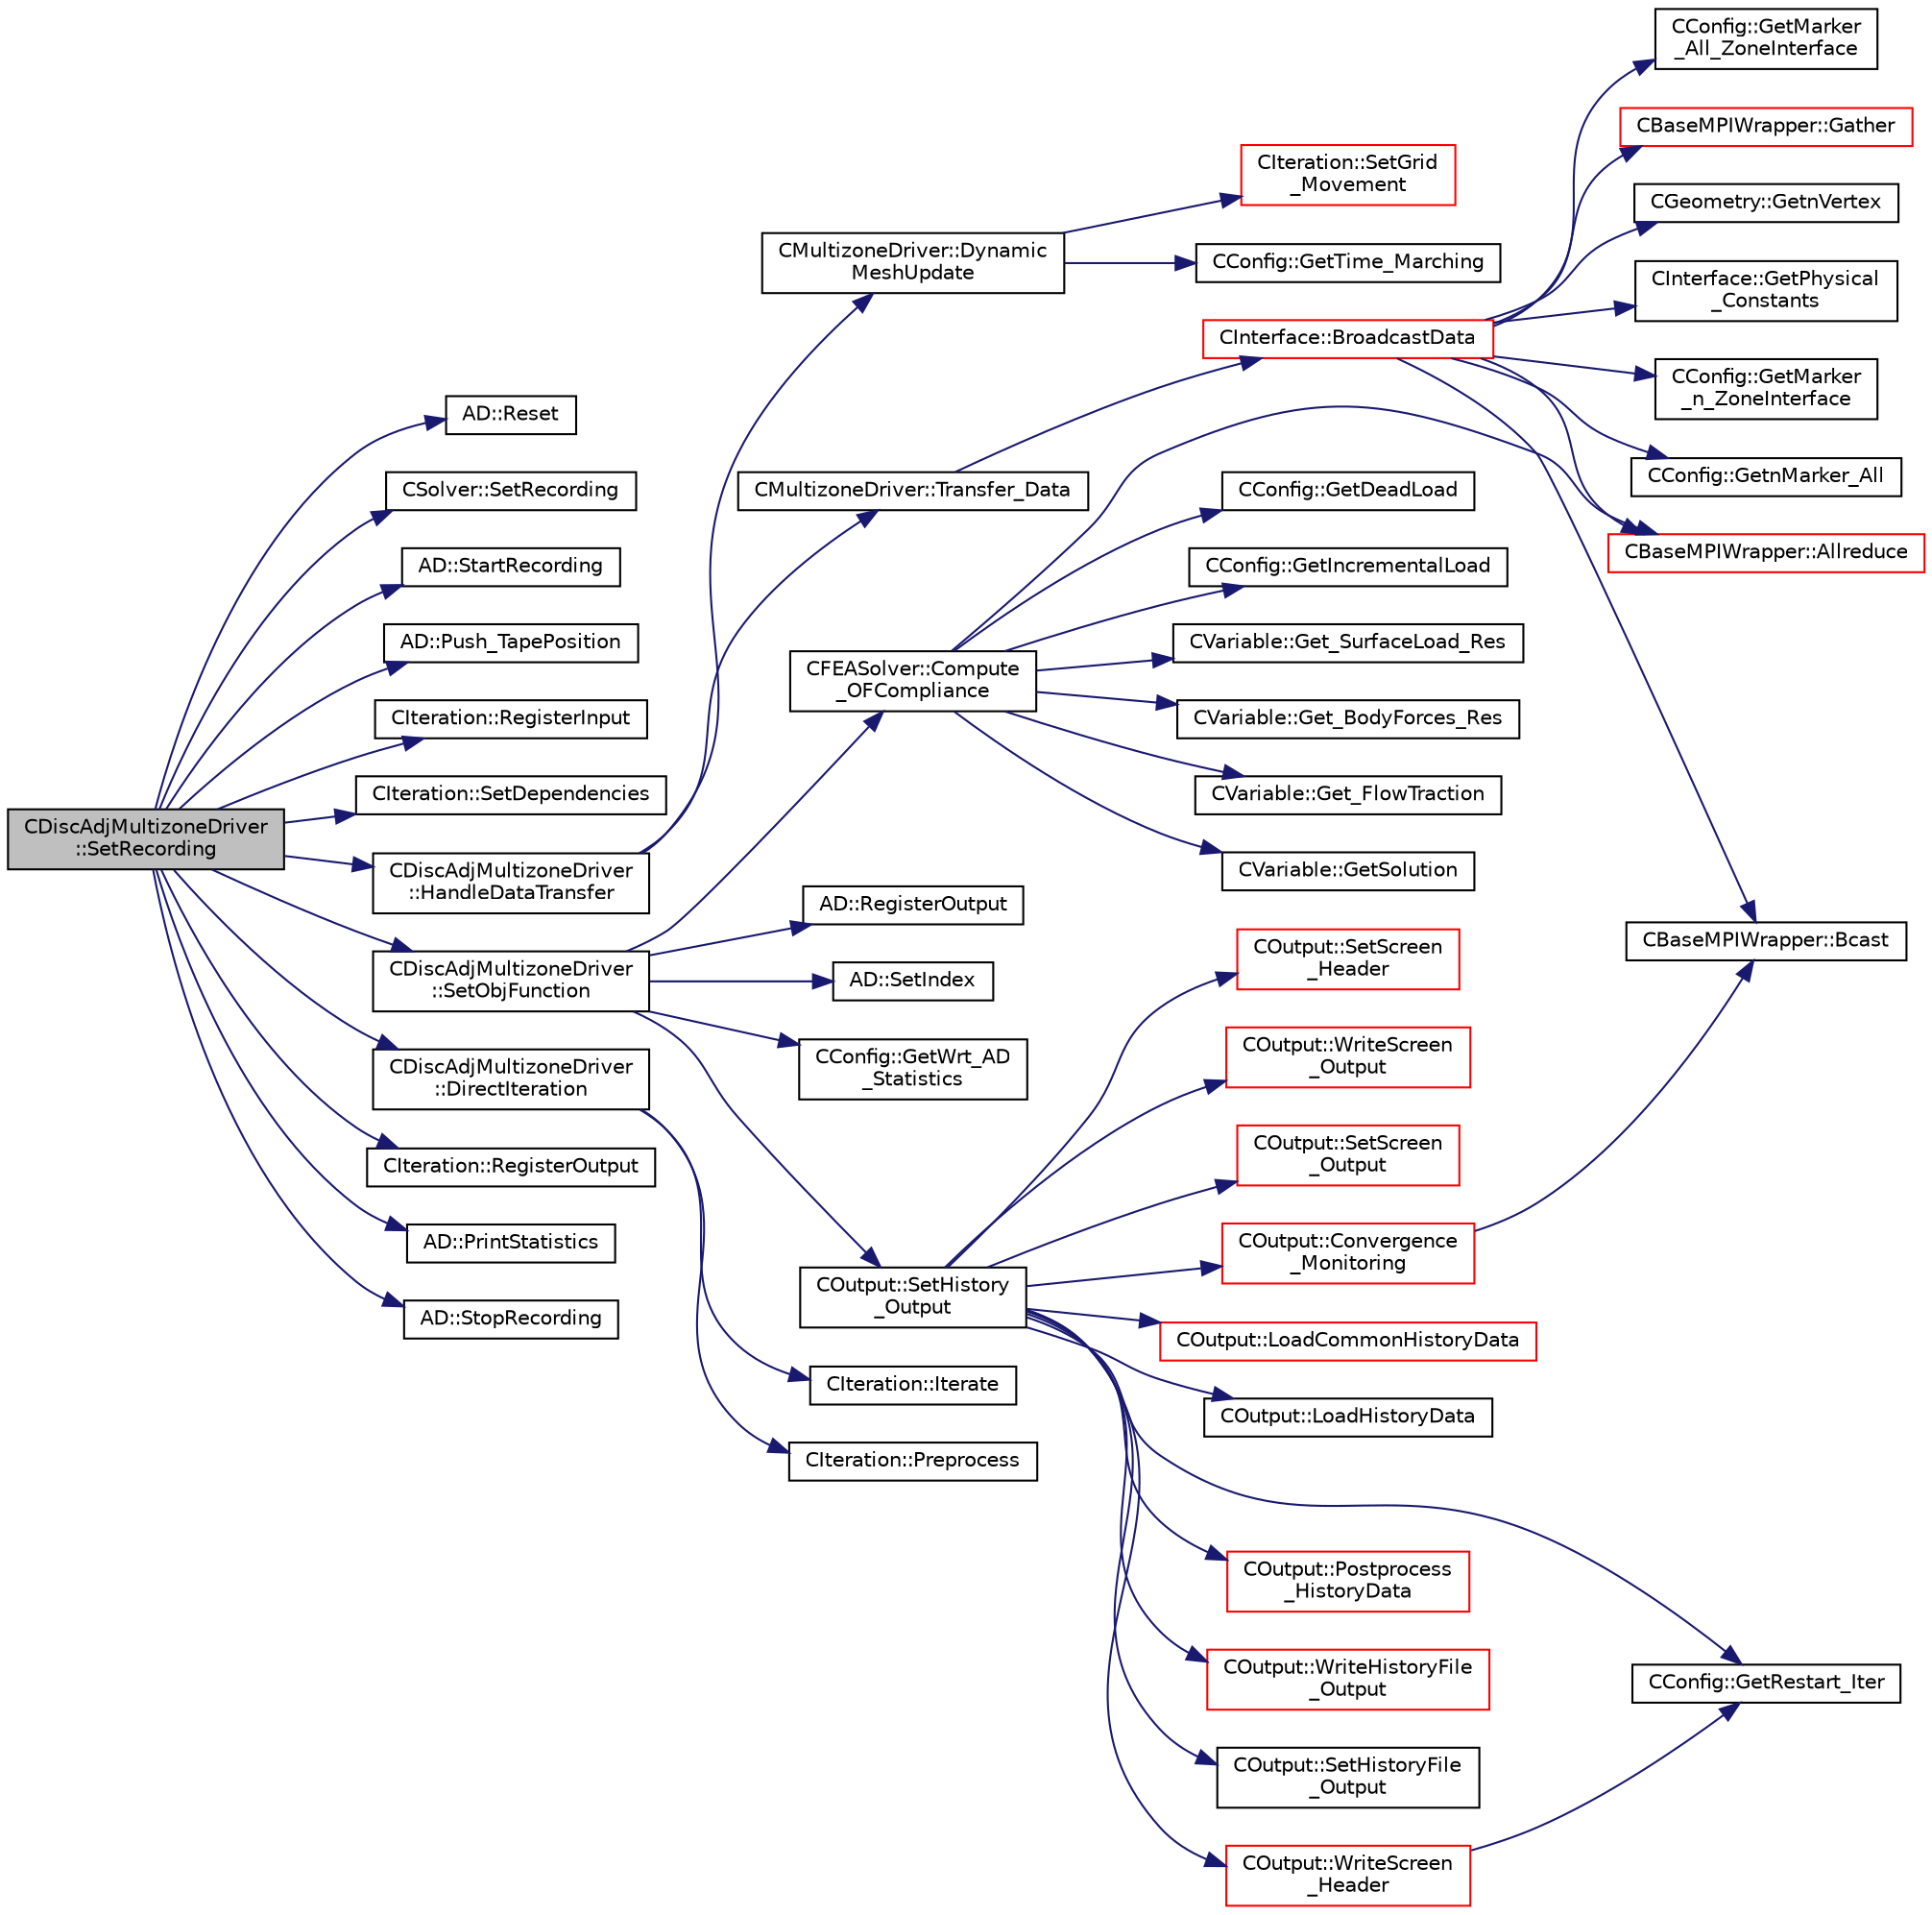 digraph "CDiscAdjMultizoneDriver::SetRecording"
{
  edge [fontname="Helvetica",fontsize="10",labelfontname="Helvetica",labelfontsize="10"];
  node [fontname="Helvetica",fontsize="10",shape=record];
  rankdir="LR";
  Node1029 [label="CDiscAdjMultizoneDriver\l::SetRecording",height=0.2,width=0.4,color="black", fillcolor="grey75", style="filled", fontcolor="black"];
  Node1029 -> Node1030 [color="midnightblue",fontsize="10",style="solid",fontname="Helvetica"];
  Node1030 [label="AD::Reset",height=0.2,width=0.4,color="black", fillcolor="white", style="filled",URL="$namespace_a_d.html#a410b9fd84f6a9a3b36c3def03c2baffe",tooltip="Reset the tape structure to be ready for a new recording. "];
  Node1029 -> Node1031 [color="midnightblue",fontsize="10",style="solid",fontname="Helvetica"];
  Node1031 [label="CSolver::SetRecording",height=0.2,width=0.4,color="black", fillcolor="white", style="filled",URL="$class_c_solver.html#a13c760002406db013b17a32249df2dab",tooltip="A virtual member. "];
  Node1029 -> Node1032 [color="midnightblue",fontsize="10",style="solid",fontname="Helvetica"];
  Node1032 [label="AD::StartRecording",height=0.2,width=0.4,color="black", fillcolor="white", style="filled",URL="$namespace_a_d.html#aa411ae358859e654be30b522fdf7a7ba",tooltip="Start the recording of the operations and involved variables. If called, the computational graph of a..."];
  Node1029 -> Node1033 [color="midnightblue",fontsize="10",style="solid",fontname="Helvetica"];
  Node1033 [label="AD::Push_TapePosition",height=0.2,width=0.4,color="black", fillcolor="white", style="filled",URL="$namespace_a_d.html#a6346fb2cf00bd2a4b1566eb49e878b6e",tooltip="Pushes back the current tape position to the tape position&#39;s vector. "];
  Node1029 -> Node1034 [color="midnightblue",fontsize="10",style="solid",fontname="Helvetica"];
  Node1034 [label="CIteration::RegisterInput",height=0.2,width=0.4,color="black", fillcolor="white", style="filled",URL="$class_c_iteration.html#a063aed103d27d874f77108b0aacb2184"];
  Node1029 -> Node1035 [color="midnightblue",fontsize="10",style="solid",fontname="Helvetica"];
  Node1035 [label="CIteration::SetDependencies",height=0.2,width=0.4,color="black", fillcolor="white", style="filled",URL="$class_c_iteration.html#a42e3b8a93935f00667e2e111e8f57bcb"];
  Node1029 -> Node1036 [color="midnightblue",fontsize="10",style="solid",fontname="Helvetica"];
  Node1036 [label="CDiscAdjMultizoneDriver\l::HandleDataTransfer",height=0.2,width=0.4,color="black", fillcolor="white", style="filled",URL="$class_c_disc_adj_multizone_driver.html#ab33de05a7a1f77dcf60014a4a35dd4f1",tooltip="Transfer data between zones and update grids when required. "];
  Node1036 -> Node1037 [color="midnightblue",fontsize="10",style="solid",fontname="Helvetica"];
  Node1037 [label="CMultizoneDriver::Transfer_Data",height=0.2,width=0.4,color="black", fillcolor="white", style="filled",URL="$class_c_multizone_driver.html#aa4bdb7a03c7138edb5e7cf17551b9d03",tooltip="Routine to provide all the desired physical transfers between the different zones during one iteratio..."];
  Node1037 -> Node1038 [color="midnightblue",fontsize="10",style="solid",fontname="Helvetica"];
  Node1038 [label="CInterface::BroadcastData",height=0.2,width=0.4,color="red", fillcolor="white", style="filled",URL="$class_c_interface.html#a2e2f60d93a4041c60235926b55d0ba5c",tooltip="Interpolate data and broadcast it into all processors, for nonmatching meshes. "];
  Node1038 -> Node1039 [color="midnightblue",fontsize="10",style="solid",fontname="Helvetica"];
  Node1039 [label="CInterface::GetPhysical\l_Constants",height=0.2,width=0.4,color="black", fillcolor="white", style="filled",URL="$class_c_interface.html#a50bb027c9818cd7dd284fff12be37984",tooltip="A virtual member. "];
  Node1038 -> Node1040 [color="midnightblue",fontsize="10",style="solid",fontname="Helvetica"];
  Node1040 [label="CConfig::GetMarker\l_n_ZoneInterface",height=0.2,width=0.4,color="black", fillcolor="white", style="filled",URL="$class_c_config.html#a87063c04f8713d8fc46dfcedb6adef34",tooltip="Get the number of FSI interface markers val_marker. "];
  Node1038 -> Node1041 [color="midnightblue",fontsize="10",style="solid",fontname="Helvetica"];
  Node1041 [label="CConfig::GetnMarker_All",height=0.2,width=0.4,color="black", fillcolor="white", style="filled",URL="$class_c_config.html#a300c4884edfc0c2acf395036439004f4",tooltip="Get the total number of boundary markers including send/receive domains. "];
  Node1038 -> Node1042 [color="midnightblue",fontsize="10",style="solid",fontname="Helvetica"];
  Node1042 [label="CConfig::GetMarker\l_All_ZoneInterface",height=0.2,width=0.4,color="black", fillcolor="white", style="filled",URL="$class_c_config.html#ad7e1b2f0ee9749cc62c5394ae761ae0e",tooltip="Get the FSI interface information for a marker val_marker. "];
  Node1038 -> Node1043 [color="midnightblue",fontsize="10",style="solid",fontname="Helvetica"];
  Node1043 [label="CBaseMPIWrapper::Gather",height=0.2,width=0.4,color="red", fillcolor="white", style="filled",URL="$class_c_base_m_p_i_wrapper.html#a39e59958c13f7fefc74062ba2ff149f1"];
  Node1038 -> Node1045 [color="midnightblue",fontsize="10",style="solid",fontname="Helvetica"];
  Node1045 [label="CBaseMPIWrapper::Bcast",height=0.2,width=0.4,color="black", fillcolor="white", style="filled",URL="$class_c_base_m_p_i_wrapper.html#ae816a2f124ea5ae95337418462514df5"];
  Node1038 -> Node1046 [color="midnightblue",fontsize="10",style="solid",fontname="Helvetica"];
  Node1046 [label="CGeometry::GetnVertex",height=0.2,width=0.4,color="black", fillcolor="white", style="filled",URL="$class_c_geometry.html#a55427e474834af1941e13750b17975be",tooltip="Get number of vertices. "];
  Node1038 -> Node1049 [color="midnightblue",fontsize="10",style="solid",fontname="Helvetica"];
  Node1049 [label="CBaseMPIWrapper::Allreduce",height=0.2,width=0.4,color="red", fillcolor="white", style="filled",URL="$class_c_base_m_p_i_wrapper.html#a637b6fd917a8ca91ce748ba88e0d66b6"];
  Node1036 -> Node1058 [color="midnightblue",fontsize="10",style="solid",fontname="Helvetica"];
  Node1058 [label="CMultizoneDriver::Dynamic\lMeshUpdate",height=0.2,width=0.4,color="black", fillcolor="white", style="filled",URL="$class_c_multizone_driver.html#ad28a95a48e9750237a5e2b1bf2c4aac9",tooltip="Perform a dynamic mesh deformation, included grid velocity computation and the update of the multigri..."];
  Node1058 -> Node1059 [color="midnightblue",fontsize="10",style="solid",fontname="Helvetica"];
  Node1059 [label="CConfig::GetTime_Marching",height=0.2,width=0.4,color="black", fillcolor="white", style="filled",URL="$class_c_config.html#a864d499ce740184803607801c47abda7",tooltip="Provides information about the time integration, and change the write in the output files information..."];
  Node1058 -> Node1060 [color="midnightblue",fontsize="10",style="solid",fontname="Helvetica"];
  Node1060 [label="CIteration::SetGrid\l_Movement",height=0.2,width=0.4,color="red", fillcolor="white", style="filled",URL="$class_c_iteration.html#a7b36785762f6b0c214569b185b858b6c",tooltip="Updates the positions and grid velocities for dynamic meshes between physical time steps..."];
  Node1029 -> Node1244 [color="midnightblue",fontsize="10",style="solid",fontname="Helvetica"];
  Node1244 [label="CDiscAdjMultizoneDriver\l::SetObjFunction",height=0.2,width=0.4,color="black", fillcolor="white", style="filled",URL="$class_c_disc_adj_multizone_driver.html#afda203e78a0e4cfde8c3fbb02ef3fd3e",tooltip="Set the objective function. "];
  Node1244 -> Node1245 [color="midnightblue",fontsize="10",style="solid",fontname="Helvetica"];
  Node1245 [label="COutput::SetHistory\l_Output",height=0.2,width=0.4,color="black", fillcolor="white", style="filled",URL="$class_c_output.html#acf84143df1a158647605c980ecae2d7c",tooltip="Collects history data from the solvers, monitors the convergence and writes to screen and history fil..."];
  Node1245 -> Node1246 [color="midnightblue",fontsize="10",style="solid",fontname="Helvetica"];
  Node1246 [label="CConfig::GetRestart_Iter",height=0.2,width=0.4,color="black", fillcolor="white", style="filled",URL="$class_c_config.html#adc13797fe94c17845a382dc34f706cfb",tooltip="Get the restart iteration. "];
  Node1245 -> Node1247 [color="midnightblue",fontsize="10",style="solid",fontname="Helvetica"];
  Node1247 [label="COutput::LoadCommonHistoryData",height=0.2,width=0.4,color="red", fillcolor="white", style="filled",URL="$class_c_output.html#aa767bd68c5606524b19f1957b9bf4ce8",tooltip="Load values of the history fields common for all solvers. "];
  Node1245 -> Node1253 [color="midnightblue",fontsize="10",style="solid",fontname="Helvetica"];
  Node1253 [label="COutput::LoadHistoryData",height=0.2,width=0.4,color="black", fillcolor="white", style="filled",URL="$class_c_output.html#a0e243627ea7e1ef04e68cd9b51d2736b",tooltip="Load the history output field values. "];
  Node1245 -> Node1254 [color="midnightblue",fontsize="10",style="solid",fontname="Helvetica"];
  Node1254 [label="COutput::Convergence\l_Monitoring",height=0.2,width=0.4,color="red", fillcolor="white", style="filled",URL="$class_c_output.html#ad6a512715652bcf82c907b92da4302b8",tooltip="Monitor the convergence of an output field. "];
  Node1254 -> Node1045 [color="midnightblue",fontsize="10",style="solid",fontname="Helvetica"];
  Node1245 -> Node1257 [color="midnightblue",fontsize="10",style="solid",fontname="Helvetica"];
  Node1257 [label="COutput::Postprocess\l_HistoryData",height=0.2,width=0.4,color="red", fillcolor="white", style="filled",URL="$class_c_output.html#ab2286efe6e4b78dd0daf13d2f1a6f886",tooltip="Postprocess_HistoryData. "];
  Node1245 -> Node1261 [color="midnightblue",fontsize="10",style="solid",fontname="Helvetica"];
  Node1261 [label="COutput::WriteHistoryFile\l_Output",height=0.2,width=0.4,color="red", fillcolor="white", style="filled",URL="$class_c_output.html#ada04c152de1fb324a8e9f849eee6874c",tooltip="Determines if the history file output. "];
  Node1245 -> Node1266 [color="midnightblue",fontsize="10",style="solid",fontname="Helvetica"];
  Node1266 [label="COutput::SetHistoryFile\l_Output",height=0.2,width=0.4,color="black", fillcolor="white", style="filled",URL="$class_c_output.html#a9d18bdc4aed0b3fba134e21f0226ad9f",tooltip="Write the history file output. "];
  Node1245 -> Node1267 [color="midnightblue",fontsize="10",style="solid",fontname="Helvetica"];
  Node1267 [label="COutput::WriteScreen\l_Header",height=0.2,width=0.4,color="red", fillcolor="white", style="filled",URL="$class_c_output.html#a7a41d80c37c65203f4397e24676dd76b",tooltip="Determines if the screen header should be written. "];
  Node1267 -> Node1246 [color="midnightblue",fontsize="10",style="solid",fontname="Helvetica"];
  Node1245 -> Node1272 [color="midnightblue",fontsize="10",style="solid",fontname="Helvetica"];
  Node1272 [label="COutput::SetScreen\l_Header",height=0.2,width=0.4,color="red", fillcolor="white", style="filled",URL="$class_c_output.html#a0e31c8d67a1af8bef40c31c5d9a6b177",tooltip="Write the screen header. "];
  Node1245 -> Node1275 [color="midnightblue",fontsize="10",style="solid",fontname="Helvetica"];
  Node1275 [label="COutput::WriteScreen\l_Output",height=0.2,width=0.4,color="red", fillcolor="white", style="filled",URL="$class_c_output.html#a2de14e1074b0d1ed1a51b6e50edcca4b",tooltip="Determines if the screen header should be written. "];
  Node1245 -> Node1276 [color="midnightblue",fontsize="10",style="solid",fontname="Helvetica"];
  Node1276 [label="COutput::SetScreen\l_Output",height=0.2,width=0.4,color="red", fillcolor="white", style="filled",URL="$class_c_output.html#a5b2ea549825280819dfec283a7926ff4",tooltip="Write the screen output. "];
  Node1244 -> Node1281 [color="midnightblue",fontsize="10",style="solid",fontname="Helvetica"];
  Node1281 [label="CFEASolver::Compute\l_OFCompliance",height=0.2,width=0.4,color="black", fillcolor="white", style="filled",URL="$class_c_f_e_a_solver.html#a5e1856ba46e6f9e49b909ac203b10192",tooltip="Compute the compliance objective function. "];
  Node1281 -> Node1282 [color="midnightblue",fontsize="10",style="solid",fontname="Helvetica"];
  Node1282 [label="CConfig::GetDeadLoad",height=0.2,width=0.4,color="black", fillcolor="white", style="filled",URL="$class_c_config.html#aaef2961fe22e9367e55fcc4bd8796aaf",tooltip="Decide whether to apply dead loads to the model. "];
  Node1281 -> Node1283 [color="midnightblue",fontsize="10",style="solid",fontname="Helvetica"];
  Node1283 [label="CConfig::GetIncrementalLoad",height=0.2,width=0.4,color="black", fillcolor="white", style="filled",URL="$class_c_config.html#a4e4e8521bf3fdb0037a7a61186ca706d",tooltip="Check if we want to apply an incremental load to the nonlinear structural simulation. "];
  Node1281 -> Node1284 [color="midnightblue",fontsize="10",style="solid",fontname="Helvetica"];
  Node1284 [label="CVariable::Get_SurfaceLoad_Res",height=0.2,width=0.4,color="black", fillcolor="white", style="filled",URL="$class_c_variable.html#acf06b246400df0d73eee5ff3b7eaed37",tooltip="A virtual member. "];
  Node1281 -> Node1285 [color="midnightblue",fontsize="10",style="solid",fontname="Helvetica"];
  Node1285 [label="CVariable::Get_BodyForces_Res",height=0.2,width=0.4,color="black", fillcolor="white", style="filled",URL="$class_c_variable.html#aaeed96ec85cf34399135c23cf19855a7",tooltip="A virtual member. "];
  Node1281 -> Node1286 [color="midnightblue",fontsize="10",style="solid",fontname="Helvetica"];
  Node1286 [label="CVariable::Get_FlowTraction",height=0.2,width=0.4,color="black", fillcolor="white", style="filled",URL="$class_c_variable.html#a28d02e14d3f3e1bf25baffee741d8cce",tooltip="A virtual member. "];
  Node1281 -> Node1287 [color="midnightblue",fontsize="10",style="solid",fontname="Helvetica"];
  Node1287 [label="CVariable::GetSolution",height=0.2,width=0.4,color="black", fillcolor="white", style="filled",URL="$class_c_variable.html#a261483e39c23c1de7cb9aea7e917c121",tooltip="Get the solution. "];
  Node1281 -> Node1049 [color="midnightblue",fontsize="10",style="solid",fontname="Helvetica"];
  Node1244 -> Node1288 [color="midnightblue",fontsize="10",style="solid",fontname="Helvetica"];
  Node1288 [label="AD::RegisterOutput",height=0.2,width=0.4,color="black", fillcolor="white", style="filled",URL="$namespace_a_d.html#ae381e45797545e980376c4aeb3f5afdc",tooltip="Registers the variable as an output. I.e. as the root of the computational graph. ..."];
  Node1244 -> Node1289 [color="midnightblue",fontsize="10",style="solid",fontname="Helvetica"];
  Node1289 [label="AD::SetIndex",height=0.2,width=0.4,color="black", fillcolor="white", style="filled",URL="$namespace_a_d.html#a93909396dd20444ea1ad3100003ff08c",tooltip="Evaluates and saves gradient data from a variable. "];
  Node1244 -> Node1290 [color="midnightblue",fontsize="10",style="solid",fontname="Helvetica"];
  Node1290 [label="CConfig::GetWrt_AD\l_Statistics",height=0.2,width=0.4,color="black", fillcolor="white", style="filled",URL="$class_c_config.html#aa3d40332ac5bd2e742bed99d10e52cd7",tooltip="Get information about the computational graph (e.g. memory usage) when using AD in reverse mode..."];
  Node1029 -> Node1291 [color="midnightblue",fontsize="10",style="solid",fontname="Helvetica"];
  Node1291 [label="CDiscAdjMultizoneDriver\l::DirectIteration",height=0.2,width=0.4,color="black", fillcolor="white", style="filled",URL="$class_c_disc_adj_multizone_driver.html#a86d4f9ec474ef91e8ae14a39b72aad9e",tooltip="Run one direct iteration in a zone. "];
  Node1291 -> Node1292 [color="midnightblue",fontsize="10",style="solid",fontname="Helvetica"];
  Node1292 [label="CIteration::Preprocess",height=0.2,width=0.4,color="black", fillcolor="white", style="filled",URL="$class_c_iteration.html#af1d75d5451aaca89dc18a7ce3dac1f0d",tooltip="A virtual member. "];
  Node1291 -> Node1293 [color="midnightblue",fontsize="10",style="solid",fontname="Helvetica"];
  Node1293 [label="CIteration::Iterate",height=0.2,width=0.4,color="black", fillcolor="white", style="filled",URL="$class_c_iteration.html#ac2bfb6eea40949bb8c99db679ff8503e",tooltip="A virtual member. "];
  Node1029 -> Node1294 [color="midnightblue",fontsize="10",style="solid",fontname="Helvetica"];
  Node1294 [label="CIteration::RegisterOutput",height=0.2,width=0.4,color="black", fillcolor="white", style="filled",URL="$class_c_iteration.html#afa0f41e744773c4f3b25570938b722de"];
  Node1029 -> Node1295 [color="midnightblue",fontsize="10",style="solid",fontname="Helvetica"];
  Node1295 [label="AD::PrintStatistics",height=0.2,width=0.4,color="black", fillcolor="white", style="filled",URL="$namespace_a_d.html#a550da7d52493ef5d414a563f9ac2f737",tooltip="Prints out tape statistics. "];
  Node1029 -> Node1296 [color="midnightblue",fontsize="10",style="solid",fontname="Helvetica"];
  Node1296 [label="AD::StopRecording",height=0.2,width=0.4,color="black", fillcolor="white", style="filled",URL="$namespace_a_d.html#a97670077955608a47f6cc7ee3548e424",tooltip="Stops the recording of the operations and variables. "];
}

